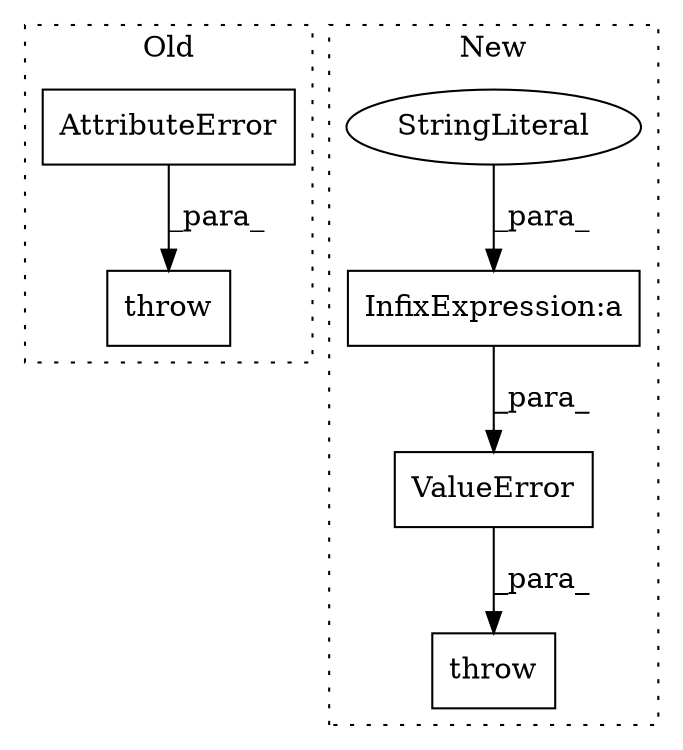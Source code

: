 digraph G {
subgraph cluster0 {
1 [label="AttributeError" a="32" s="2110,2168" l="15,1" shape="box"];
4 [label="throw" a="53" s="2104" l="6" shape="box"];
label = "Old";
style="dotted";
}
subgraph cluster1 {
2 [label="ValueError" a="32" s="1761,1824" l="11,1" shape="box"];
3 [label="throw" a="53" s="1755" l="6" shape="box"];
5 [label="InfixExpression:a" a="27" s="1809" l="3" shape="box"];
6 [label="StringLiteral" a="45" s="1772" l="37" shape="ellipse"];
label = "New";
style="dotted";
}
1 -> 4 [label="_para_"];
2 -> 3 [label="_para_"];
5 -> 2 [label="_para_"];
6 -> 5 [label="_para_"];
}